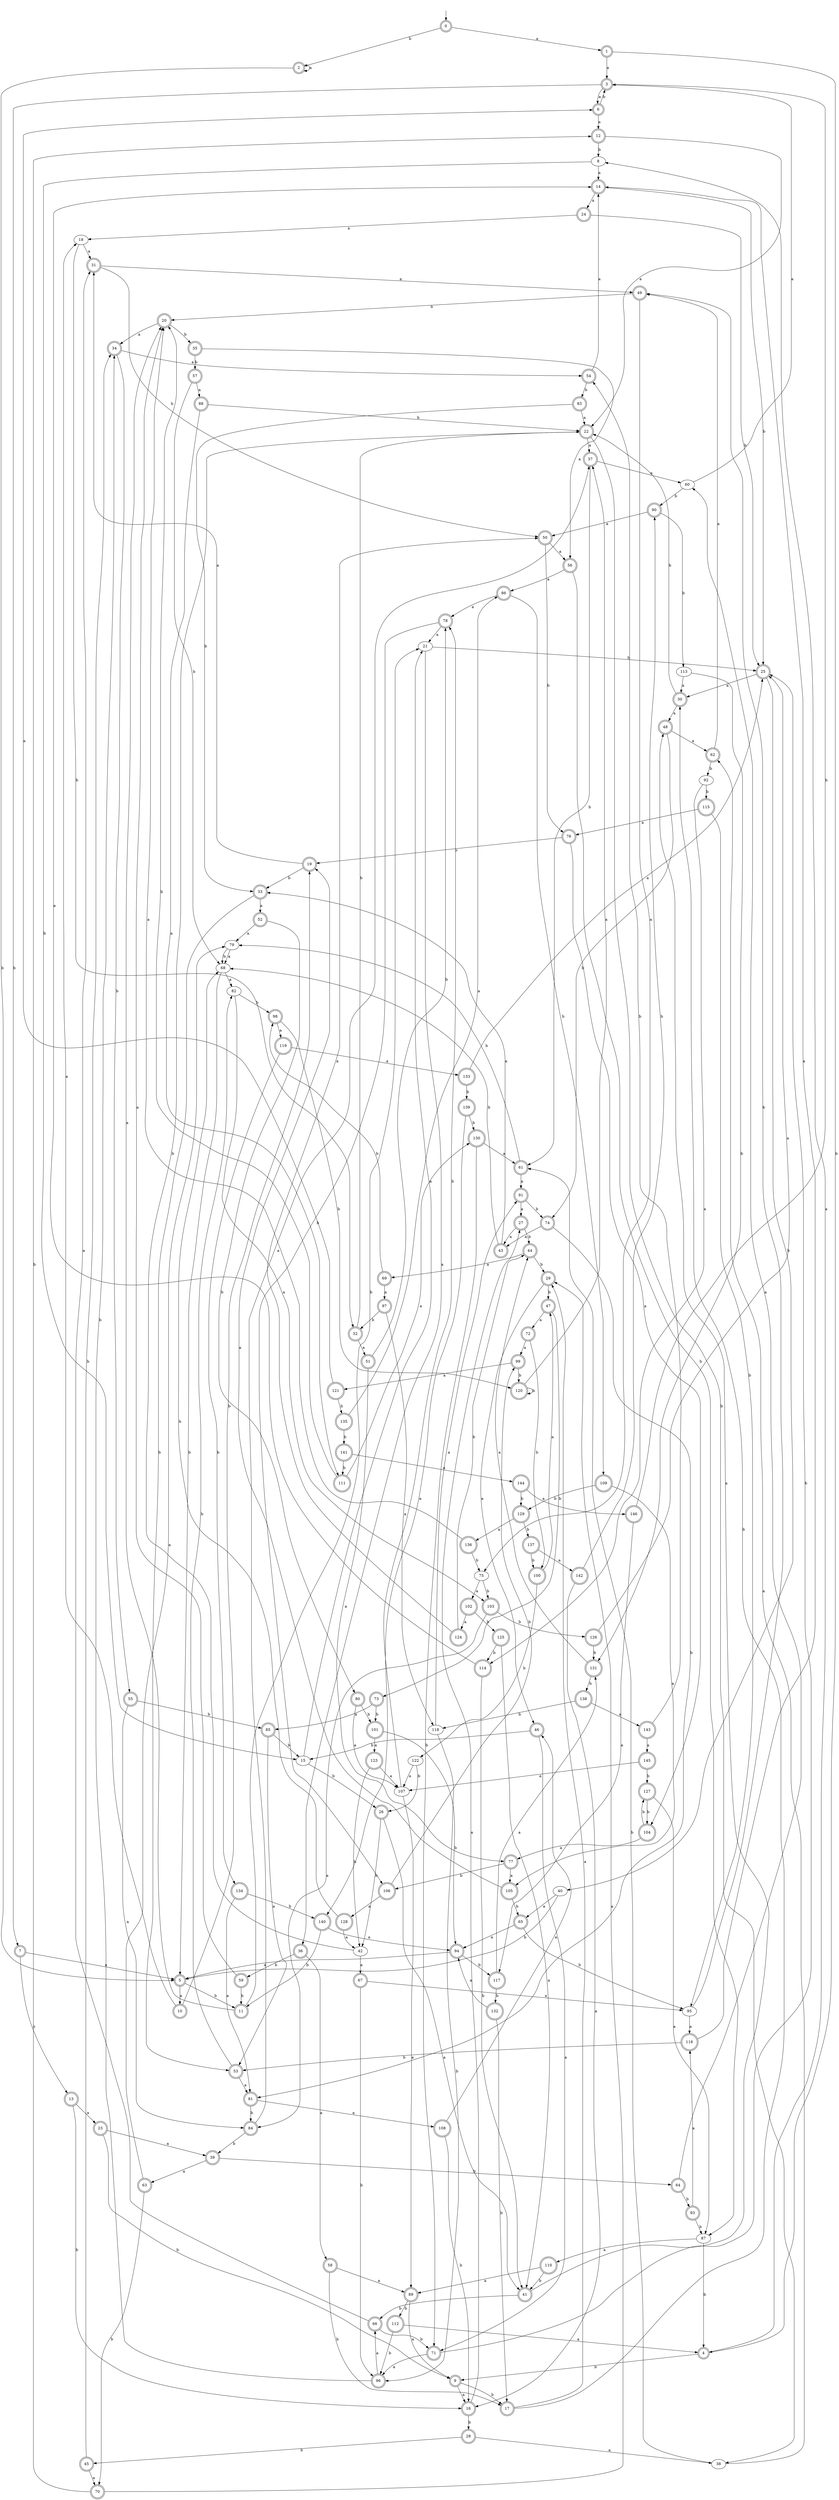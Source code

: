 digraph RandomDFA {
  __start0 [label="", shape=none];
  __start0 -> 0 [label=""];
  0 [shape=circle] [shape=doublecircle]
  0 -> 1 [label="a"]
  0 -> 2 [label="b"]
  1 [shape=doublecircle]
  1 -> 3 [label="a"]
  1 -> 4 [label="b"]
  2 [shape=doublecircle]
  2 -> 2 [label="a"]
  2 -> 5 [label="b"]
  3 [shape=doublecircle]
  3 -> 6 [label="a"]
  3 -> 7 [label="b"]
  4 [shape=doublecircle]
  4 -> 8 [label="a"]
  4 -> 9 [label="b"]
  5 [shape=doublecircle]
  5 -> 10 [label="a"]
  5 -> 11 [label="b"]
  6 [shape=doublecircle]
  6 -> 12 [label="a"]
  6 -> 3 [label="b"]
  7 [shape=doublecircle]
  7 -> 5 [label="a"]
  7 -> 13 [label="b"]
  8
  8 -> 14 [label="a"]
  8 -> 15 [label="b"]
  9 [shape=doublecircle]
  9 -> 16 [label="a"]
  9 -> 17 [label="b"]
  10 [shape=doublecircle]
  10 -> 18 [label="a"]
  10 -> 19 [label="b"]
  11 [shape=doublecircle]
  11 -> 20 [label="a"]
  11 -> 21 [label="b"]
  12 [shape=doublecircle]
  12 -> 22 [label="a"]
  12 -> 8 [label="b"]
  13 [shape=doublecircle]
  13 -> 23 [label="a"]
  13 -> 16 [label="b"]
  14 [shape=doublecircle]
  14 -> 24 [label="a"]
  14 -> 25 [label="b"]
  15
  15 -> 21 [label="a"]
  15 -> 26 [label="b"]
  16 [shape=doublecircle]
  16 -> 27 [label="a"]
  16 -> 28 [label="b"]
  17 [shape=doublecircle]
  17 -> 29 [label="a"]
  17 -> 30 [label="b"]
  18
  18 -> 31 [label="a"]
  18 -> 32 [label="b"]
  19 [shape=doublecircle]
  19 -> 31 [label="a"]
  19 -> 33 [label="b"]
  20 [shape=doublecircle]
  20 -> 34 [label="a"]
  20 -> 35 [label="b"]
  21
  21 -> 36 [label="a"]
  21 -> 25 [label="b"]
  22 [shape=doublecircle]
  22 -> 37 [label="a"]
  22 -> 38 [label="b"]
  23 [shape=doublecircle]
  23 -> 39 [label="a"]
  23 -> 9 [label="b"]
  24 [shape=doublecircle]
  24 -> 18 [label="a"]
  24 -> 25 [label="b"]
  25 [shape=doublecircle]
  25 -> 30 [label="a"]
  25 -> 40 [label="b"]
  26 [shape=doublecircle]
  26 -> 41 [label="a"]
  26 -> 42 [label="b"]
  27 [shape=doublecircle]
  27 -> 43 [label="a"]
  27 -> 44 [label="b"]
  28 [shape=doublecircle]
  28 -> 38 [label="a"]
  28 -> 45 [label="b"]
  29 [shape=doublecircle]
  29 -> 46 [label="a"]
  29 -> 47 [label="b"]
  30 [shape=doublecircle]
  30 -> 48 [label="a"]
  30 -> 22 [label="b"]
  31 [shape=doublecircle]
  31 -> 49 [label="a"]
  31 -> 50 [label="b"]
  32 [shape=doublecircle]
  32 -> 51 [label="a"]
  32 -> 22 [label="b"]
  33 [shape=doublecircle]
  33 -> 52 [label="a"]
  33 -> 53 [label="b"]
  34 [shape=doublecircle]
  34 -> 54 [label="a"]
  34 -> 55 [label="b"]
  35 [shape=doublecircle]
  35 -> 56 [label="a"]
  35 -> 57 [label="b"]
  36 [shape=doublecircle]
  36 -> 58 [label="a"]
  36 -> 59 [label="b"]
  37 [shape=doublecircle]
  37 -> 60 [label="a"]
  37 -> 61 [label="b"]
  38
  38 -> 62 [label="a"]
  38 -> 61 [label="b"]
  39 [shape=doublecircle]
  39 -> 63 [label="a"]
  39 -> 64 [label="b"]
  40
  40 -> 65 [label="a"]
  40 -> 5 [label="b"]
  41 [shape=doublecircle]
  41 -> 48 [label="a"]
  41 -> 66 [label="b"]
  42
  42 -> 67 [label="a"]
  42 -> 22 [label="b"]
  43 [shape=doublecircle]
  43 -> 33 [label="a"]
  43 -> 68 [label="b"]
  44 [shape=doublecircle]
  44 -> 69 [label="a"]
  44 -> 29 [label="b"]
  45 [shape=doublecircle]
  45 -> 70 [label="a"]
  45 -> 34 [label="b"]
  46 [shape=doublecircle]
  46 -> 71 [label="a"]
  46 -> 15 [label="b"]
  47 [shape=doublecircle]
  47 -> 72 [label="a"]
  47 -> 73 [label="b"]
  48 [shape=doublecircle]
  48 -> 62 [label="a"]
  48 -> 74 [label="b"]
  49 [shape=doublecircle]
  49 -> 75 [label="a"]
  49 -> 20 [label="b"]
  50 [shape=doublecircle]
  50 -> 56 [label="a"]
  50 -> 76 [label="b"]
  51 [shape=doublecircle]
  51 -> 77 [label="a"]
  51 -> 78 [label="b"]
  52 [shape=doublecircle]
  52 -> 79 [label="a"]
  52 -> 80 [label="b"]
  53 [shape=doublecircle]
  53 -> 81 [label="a"]
  53 -> 82 [label="b"]
  54 [shape=doublecircle]
  54 -> 14 [label="a"]
  54 -> 83 [label="b"]
  55 [shape=doublecircle]
  55 -> 84 [label="a"]
  55 -> 85 [label="b"]
  56 [shape=doublecircle]
  56 -> 86 [label="a"]
  56 -> 87 [label="b"]
  57 [shape=doublecircle]
  57 -> 88 [label="a"]
  57 -> 68 [label="b"]
  58 [shape=doublecircle]
  58 -> 89 [label="a"]
  58 -> 17 [label="b"]
  59 [shape=doublecircle]
  59 -> 20 [label="a"]
  59 -> 11 [label="b"]
  60
  60 -> 3 [label="a"]
  60 -> 90 [label="b"]
  61 [shape=doublecircle]
  61 -> 91 [label="a"]
  61 -> 79 [label="b"]
  62 [shape=doublecircle]
  62 -> 49 [label="a"]
  62 -> 92 [label="b"]
  63 [shape=doublecircle]
  63 -> 79 [label="a"]
  63 -> 70 [label="b"]
  64 [shape=doublecircle]
  64 -> 60 [label="a"]
  64 -> 93 [label="b"]
  65 [shape=doublecircle]
  65 -> 94 [label="a"]
  65 -> 95 [label="b"]
  66 [shape=doublecircle]
  66 -> 31 [label="a"]
  66 -> 71 [label="b"]
  67 [shape=doublecircle]
  67 -> 95 [label="a"]
  67 -> 96 [label="b"]
  68
  68 -> 82 [label="a"]
  68 -> 5 [label="b"]
  69 [shape=doublecircle]
  69 -> 97 [label="a"]
  69 -> 98 [label="b"]
  70 [shape=doublecircle]
  70 -> 29 [label="a"]
  70 -> 12 [label="b"]
  71 [shape=doublecircle]
  71 -> 96 [label="a"]
  71 -> 25 [label="b"]
  72 [shape=doublecircle]
  72 -> 99 [label="a"]
  72 -> 100 [label="b"]
  73 [shape=doublecircle]
  73 -> 85 [label="a"]
  73 -> 101 [label="b"]
  74 [shape=doublecircle]
  74 -> 43 [label="a"]
  74 -> 81 [label="b"]
  75
  75 -> 102 [label="a"]
  75 -> 103 [label="b"]
  76 [shape=doublecircle]
  76 -> 104 [label="a"]
  76 -> 19 [label="b"]
  77 [shape=doublecircle]
  77 -> 105 [label="a"]
  77 -> 106 [label="b"]
  78 [shape=doublecircle]
  78 -> 21 [label="a"]
  78 -> 106 [label="b"]
  79
  79 -> 68 [label="a"]
  79 -> 68 [label="b"]
  80 [shape=doublecircle]
  80 -> 107 [label="a"]
  80 -> 101 [label="b"]
  81 [shape=doublecircle]
  81 -> 108 [label="a"]
  81 -> 84 [label="b"]
  82
  82 -> 103 [label="a"]
  82 -> 98 [label="b"]
  83 [shape=doublecircle]
  83 -> 22 [label="a"]
  83 -> 33 [label="b"]
  84 [shape=doublecircle]
  84 -> 37 [label="a"]
  84 -> 39 [label="b"]
  85 [shape=doublecircle]
  85 -> 53 [label="a"]
  85 -> 15 [label="b"]
  86 [shape=doublecircle]
  86 -> 78 [label="a"]
  86 -> 109 [label="b"]
  87
  87 -> 110 [label="a"]
  87 -> 4 [label="b"]
  88 [shape=doublecircle]
  88 -> 111 [label="a"]
  88 -> 22 [label="b"]
  89 [shape=doublecircle]
  89 -> 9 [label="a"]
  89 -> 112 [label="b"]
  90 [shape=doublecircle]
  90 -> 50 [label="a"]
  90 -> 113 [label="b"]
  91 [shape=doublecircle]
  91 -> 27 [label="a"]
  91 -> 74 [label="b"]
  92
  92 -> 114 [label="a"]
  92 -> 115 [label="b"]
  93 [shape=doublecircle]
  93 -> 116 [label="a"]
  93 -> 87 [label="b"]
  94 [shape=doublecircle]
  94 -> 5 [label="a"]
  94 -> 117 [label="b"]
  95
  95 -> 116 [label="a"]
  95 -> 49 [label="b"]
  96 [shape=doublecircle]
  96 -> 66 [label="a"]
  96 -> 34 [label="b"]
  97 [shape=doublecircle]
  97 -> 118 [label="a"]
  97 -> 32 [label="b"]
  98 [shape=doublecircle]
  98 -> 119 [label="a"]
  98 -> 120 [label="b"]
  99 [shape=doublecircle]
  99 -> 121 [label="a"]
  99 -> 120 [label="b"]
  100 [shape=doublecircle]
  100 -> 47 [label="a"]
  100 -> 122 [label="b"]
  101 [shape=doublecircle]
  101 -> 123 [label="a"]
  101 -> 94 [label="b"]
  102 [shape=doublecircle]
  102 -> 124 [label="a"]
  102 -> 125 [label="b"]
  103 [shape=doublecircle]
  103 -> 84 [label="a"]
  103 -> 126 [label="b"]
  104 [shape=doublecircle]
  104 -> 77 [label="a"]
  104 -> 127 [label="b"]
  105 [shape=doublecircle]
  105 -> 19 [label="a"]
  105 -> 65 [label="b"]
  106 [shape=doublecircle]
  106 -> 128 [label="a"]
  106 -> 99 [label="b"]
  107
  107 -> 89 [label="a"]
  107 -> 78 [label="b"]
  108 [shape=doublecircle]
  108 -> 46 [label="a"]
  108 -> 16 [label="b"]
  109 [shape=doublecircle]
  109 -> 105 [label="a"]
  109 -> 129 [label="b"]
  110 [shape=doublecircle]
  110 -> 89 [label="a"]
  110 -> 41 [label="b"]
  111 [shape=doublecircle]
  111 -> 130 [label="a"]
  111 -> 20 [label="b"]
  112 [shape=doublecircle]
  112 -> 4 [label="a"]
  112 -> 96 [label="b"]
  113
  113 -> 30 [label="a"]
  113 -> 131 [label="b"]
  114 [shape=doublecircle]
  114 -> 14 [label="a"]
  114 -> 41 [label="b"]
  115 [shape=doublecircle]
  115 -> 76 [label="a"]
  115 -> 95 [label="b"]
  116 [shape=doublecircle]
  116 -> 14 [label="a"]
  116 -> 53 [label="b"]
  117 [shape=doublecircle]
  117 -> 131 [label="a"]
  117 -> 132 [label="b"]
  118
  118 -> 91 [label="a"]
  118 -> 96 [label="b"]
  119 [shape=doublecircle]
  119 -> 133 [label="a"]
  119 -> 134 [label="b"]
  120 [shape=doublecircle]
  120 -> 37 [label="a"]
  120 -> 120 [label="b"]
  121 [shape=doublecircle]
  121 -> 6 [label="a"]
  121 -> 135 [label="b"]
  122
  122 -> 107 [label="a"]
  122 -> 26 [label="b"]
  123 [shape=doublecircle]
  123 -> 107 [label="a"]
  123 -> 42 [label="b"]
  124 [shape=doublecircle]
  124 -> 50 [label="a"]
  124 -> 44 [label="b"]
  125 [shape=doublecircle]
  125 -> 41 [label="a"]
  125 -> 114 [label="b"]
  126 [shape=doublecircle]
  126 -> 25 [label="a"]
  126 -> 131 [label="b"]
  127 [shape=doublecircle]
  127 -> 87 [label="a"]
  127 -> 104 [label="b"]
  128 [shape=doublecircle]
  128 -> 42 [label="a"]
  128 -> 68 [label="b"]
  129 [shape=doublecircle]
  129 -> 136 [label="a"]
  129 -> 137 [label="b"]
  130 [shape=doublecircle]
  130 -> 61 [label="a"]
  130 -> 71 [label="b"]
  131 [shape=doublecircle]
  131 -> 44 [label="a"]
  131 -> 138 [label="b"]
  132 [shape=doublecircle]
  132 -> 94 [label="a"]
  132 -> 17 [label="b"]
  133 [shape=doublecircle]
  133 -> 25 [label="a"]
  133 -> 139 [label="b"]
  134 [shape=doublecircle]
  134 -> 81 [label="a"]
  134 -> 140 [label="b"]
  135 [shape=doublecircle]
  135 -> 86 [label="a"]
  135 -> 141 [label="b"]
  136 [shape=doublecircle]
  136 -> 20 [label="a"]
  136 -> 75 [label="b"]
  137 [shape=doublecircle]
  137 -> 142 [label="a"]
  137 -> 100 [label="b"]
  138 [shape=doublecircle]
  138 -> 143 [label="a"]
  138 -> 118 [label="b"]
  139 [shape=doublecircle]
  139 -> 140 [label="a"]
  139 -> 130 [label="b"]
  140 [shape=doublecircle]
  140 -> 94 [label="a"]
  140 -> 11 [label="b"]
  141 [shape=doublecircle]
  141 -> 144 [label="a"]
  141 -> 111 [label="b"]
  142 [shape=doublecircle]
  142 -> 16 [label="a"]
  142 -> 90 [label="b"]
  143 [shape=doublecircle]
  143 -> 145 [label="a"]
  143 -> 54 [label="b"]
  144 [shape=doublecircle]
  144 -> 146 [label="a"]
  144 -> 129 [label="b"]
  145 [shape=doublecircle]
  145 -> 107 [label="a"]
  145 -> 127 [label="b"]
  146 [shape=doublecircle]
  146 -> 117 [label="a"]
  146 -> 3 [label="b"]
}
